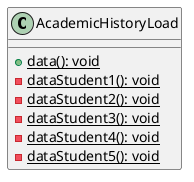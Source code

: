 @startuml

class AcademicHistoryLoad {
    + {static} data(): void
    - {static} dataStudent1(): void
    - {static} dataStudent2(): void
    - {static} dataStudent3(): void
    - {static} dataStudent4(): void
    - {static} dataStudent5(): void
}

@enduml